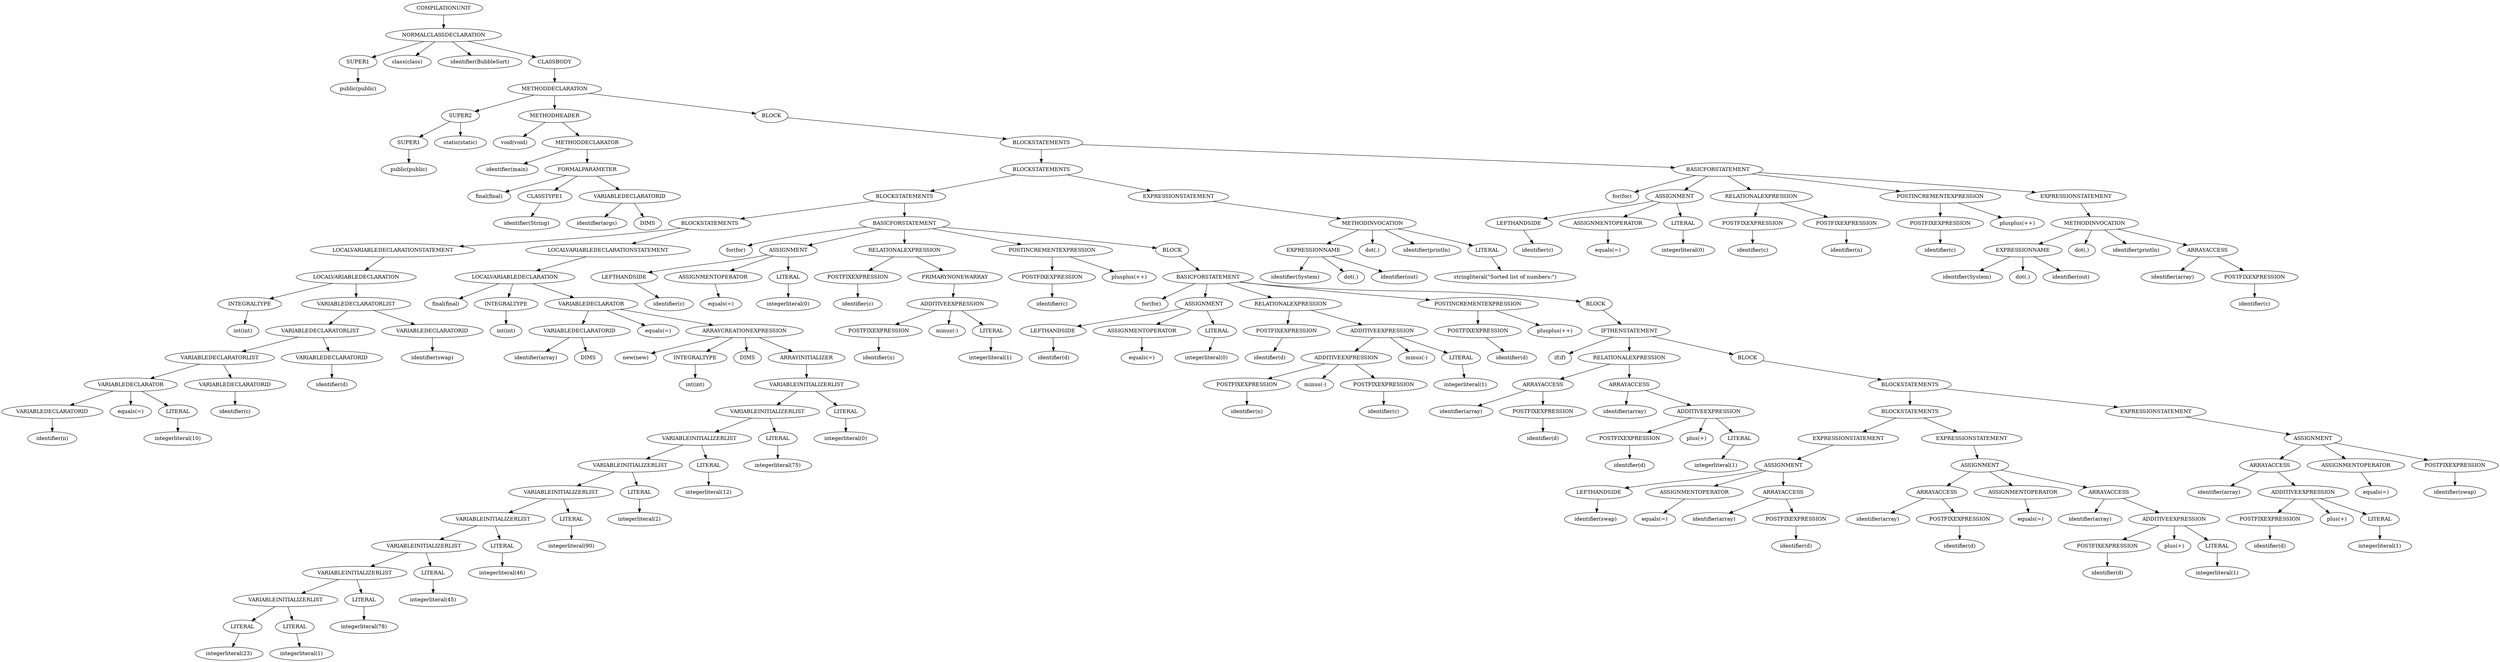 digraph ASTVisual {
 ordering = out ;
10 [ label="SUPER1"]
20 [ label="public(public)"]
30 [ label="SUPER1"]
40 [ label="public(public)"]
50 [ label="SUPER2"]
60 [ label="static(static)"]
70 [ label="CLASSTYPE1"]
80 [ label="identifier(String)"]
90 [ label="DIMS"]
100 [ label="VARIABLEDECLARATORID"]
110 [ label="identifier(args)"]
120 [ label="FORMALPARAMETER"]
130 [ label="final(final)"]
140 [ label="METHODDECLARATOR"]
150 [ label="identifier(main)"]
160 [ label="METHODHEADER"]
170 [ label="void(void)"]
180 [ label="INTEGRALTYPE"]
190 [ label="int(int)"]
200 [ label="VARIABLEDECLARATORID"]
210 [ label="identifier(n)"]
220 [ label="LITERAL"]
230 [ label="integerliteral(10)"]
240 [ label="VARIABLEDECLARATOR"]
250 [ label="equals(=)"]
260 [ label="VARIABLEDECLARATORID"]
270 [ label="identifier(c)"]
280 [ label="VARIABLEDECLARATORLIST"]
290 [ label="VARIABLEDECLARATORID"]
300 [ label="identifier(d)"]
310 [ label="VARIABLEDECLARATORLIST"]
320 [ label="VARIABLEDECLARATORID"]
330 [ label="identifier(swap)"]
340 [ label="VARIABLEDECLARATORLIST"]
350 [ label="LOCALVARIABLEDECLARATION"]
360 [ label="LOCALVARIABLEDECLARATIONSTATEMENT"]
370 [ label="INTEGRALTYPE"]
380 [ label="int(int)"]
390 [ label="DIMS"]
400 [ label="VARIABLEDECLARATORID"]
410 [ label="identifier(array)"]
420 [ label="INTEGRALTYPE"]
430 [ label="int(int)"]
440 [ label="DIMS"]
450 [ label="LITERAL"]
460 [ label="integerliteral(23)"]
470 [ label="LITERAL"]
480 [ label="integerliteral(1)"]
490 [ label="VARIABLEINITIALIZERLIST"]
500 [ label="LITERAL"]
510 [ label="integerliteral(78)"]
520 [ label="VARIABLEINITIALIZERLIST"]
530 [ label="LITERAL"]
540 [ label="integerliteral(45)"]
550 [ label="VARIABLEINITIALIZERLIST"]
560 [ label="LITERAL"]
570 [ label="integerliteral(46)"]
580 [ label="VARIABLEINITIALIZERLIST"]
590 [ label="LITERAL"]
600 [ label="integerliteral(90)"]
610 [ label="VARIABLEINITIALIZERLIST"]
620 [ label="LITERAL"]
630 [ label="integerliteral(2)"]
640 [ label="VARIABLEINITIALIZERLIST"]
650 [ label="LITERAL"]
660 [ label="integerliteral(12)"]
670 [ label="VARIABLEINITIALIZERLIST"]
680 [ label="LITERAL"]
690 [ label="integerliteral(75)"]
700 [ label="VARIABLEINITIALIZERLIST"]
710 [ label="LITERAL"]
720 [ label="integerliteral(0)"]
730 [ label="VARIABLEINITIALIZERLIST"]
740 [ label="ARRAYINITIALIZER"]
750 [ label="ARRAYCREATIONEXPRESSION"]
760 [ label="new(new)"]
770 [ label="VARIABLEDECLARATOR"]
780 [ label="equals(=)"]
790 [ label="LOCALVARIABLEDECLARATION"]
800 [ label="final(final)"]
810 [ label="LOCALVARIABLEDECLARATIONSTATEMENT"]
820 [ label="BLOCKSTATEMENTS"]
830 [ label="LEFTHANDSIDE"]
840 [ label="identifier(c)"]
850 [ label="ASSIGNMENTOPERATOR"]
860 [ label="equals(=)"]
870 [ label="LITERAL"]
880 [ label="integerliteral(0)"]
890 [ label="ASSIGNMENT"]
900 [ label="POSTFIXEXPRESSION"]
910 [ label="identifier(c)"]
920 [ label="POSTFIXEXPRESSION"]
930 [ label="identifier(n)"]
940 [ label="LITERAL"]
950 [ label="integerliteral(1)"]
960 [ label="ADDITIVEEXPRESSION"]
970 [ label="minus(-)"]
980 [ label="PRIMARYNONEWARRAY"]
990 [ label="RELATIONALEXPRESSION"]
1000 [ label="POSTFIXEXPRESSION"]
1010 [ label="identifier(c)"]
1020 [ label="POSTINCREMENTEXPRESSION"]
1030 [ label="plusplus(++)"]
1040 [ label="LEFTHANDSIDE"]
1050 [ label="identifier(d)"]
1060 [ label="ASSIGNMENTOPERATOR"]
1070 [ label="equals(=)"]
1080 [ label="LITERAL"]
1090 [ label="integerliteral(0)"]
1100 [ label="ASSIGNMENT"]
1110 [ label="POSTFIXEXPRESSION"]
1120 [ label="identifier(d)"]
1130 [ label="POSTFIXEXPRESSION"]
1140 [ label="identifier(n)"]
1150 [ label="POSTFIXEXPRESSION"]
1160 [ label="identifier(c)"]
1170 [ label="ADDITIVEEXPRESSION"]
1180 [ label="minus(-)"]
1190 [ label="LITERAL"]
1200 [ label="integerliteral(1)"]
1210 [ label="ADDITIVEEXPRESSION"]
1220 [ label="minus(-)"]
1230 [ label="RELATIONALEXPRESSION"]
1240 [ label="POSTFIXEXPRESSION"]
1250 [ label="identifier(d)"]
1260 [ label="POSTINCREMENTEXPRESSION"]
1270 [ label="plusplus(++)"]
1280 [ label="POSTFIXEXPRESSION"]
1290 [ label="identifier(d)"]
1300 [ label="ARRAYACCESS"]
1310 [ label="identifier(array)"]
1320 [ label="POSTFIXEXPRESSION"]
1330 [ label="identifier(d)"]
1340 [ label="LITERAL"]
1350 [ label="integerliteral(1)"]
1360 [ label="ADDITIVEEXPRESSION"]
1370 [ label="plus(+)"]
1380 [ label="ARRAYACCESS"]
1390 [ label="identifier(array)"]
1400 [ label="RELATIONALEXPRESSION"]
1410 [ label="LEFTHANDSIDE"]
1420 [ label="identifier(swap)"]
1430 [ label="ASSIGNMENTOPERATOR"]
1440 [ label="equals(=)"]
1450 [ label="POSTFIXEXPRESSION"]
1460 [ label="identifier(d)"]
1470 [ label="ARRAYACCESS"]
1480 [ label="identifier(array)"]
1490 [ label="ASSIGNMENT"]
1500 [ label="EXPRESSIONSTATEMENT"]
1510 [ label="POSTFIXEXPRESSION"]
1520 [ label="identifier(d)"]
1530 [ label="ARRAYACCESS"]
1540 [ label="identifier(array)"]
1550 [ label="ASSIGNMENTOPERATOR"]
1560 [ label="equals(=)"]
1570 [ label="POSTFIXEXPRESSION"]
1580 [ label="identifier(d)"]
1590 [ label="LITERAL"]
1600 [ label="integerliteral(1)"]
1610 [ label="ADDITIVEEXPRESSION"]
1620 [ label="plus(+)"]
1630 [ label="ARRAYACCESS"]
1640 [ label="identifier(array)"]
1650 [ label="ASSIGNMENT"]
1660 [ label="EXPRESSIONSTATEMENT"]
1670 [ label="BLOCKSTATEMENTS"]
1680 [ label="POSTFIXEXPRESSION"]
1690 [ label="identifier(d)"]
1700 [ label="LITERAL"]
1710 [ label="integerliteral(1)"]
1720 [ label="ADDITIVEEXPRESSION"]
1730 [ label="plus(+)"]
1740 [ label="ARRAYACCESS"]
1750 [ label="identifier(array)"]
1760 [ label="ASSIGNMENTOPERATOR"]
1770 [ label="equals(=)"]
1780 [ label="POSTFIXEXPRESSION"]
1790 [ label="identifier(swap)"]
1800 [ label="ASSIGNMENT"]
1810 [ label="EXPRESSIONSTATEMENT"]
1820 [ label="BLOCKSTATEMENTS"]
1830 [ label="BLOCK"]
1840 [ label="IFTHENSTATEMENT"]
1850 [ label="if(if)"]
1860 [ label="BLOCK"]
1870 [ label="BASICFORSTATEMENT"]
1880 [ label="for(for)"]
1890 [ label="BLOCK"]
1900 [ label="BASICFORSTATEMENT"]
1910 [ label="for(for)"]
1920 [ label="BLOCKSTATEMENTS"]
1930 [ label="EXPRESSIONNAME"]
1940 [ label="identifier(System)"]
1950 [ label="dot(.)"]
1960 [ label="identifier(out)"]
1970 [ label="LITERAL"]
1980 [ label="stringliteral(\"Sorted list of numbers:\")"]
1990 [ label="METHODINVOCATION"]
2000 [ label="dot(.)"]
2010 [ label="identifier(println)"]
2020 [ label="EXPRESSIONSTATEMENT"]
2030 [ label="BLOCKSTATEMENTS"]
2040 [ label="LEFTHANDSIDE"]
2050 [ label="identifier(c)"]
2060 [ label="ASSIGNMENTOPERATOR"]
2070 [ label="equals(=)"]
2080 [ label="LITERAL"]
2090 [ label="integerliteral(0)"]
2100 [ label="ASSIGNMENT"]
2110 [ label="POSTFIXEXPRESSION"]
2120 [ label="identifier(c)"]
2130 [ label="POSTFIXEXPRESSION"]
2140 [ label="identifier(n)"]
2150 [ label="RELATIONALEXPRESSION"]
2160 [ label="POSTFIXEXPRESSION"]
2170 [ label="identifier(c)"]
2180 [ label="POSTINCREMENTEXPRESSION"]
2190 [ label="plusplus(++)"]
2200 [ label="EXPRESSIONNAME"]
2210 [ label="identifier(System)"]
2220 [ label="dot(.)"]
2230 [ label="identifier(out)"]
2240 [ label="POSTFIXEXPRESSION"]
2250 [ label="identifier(c)"]
2260 [ label="ARRAYACCESS"]
2270 [ label="identifier(array)"]
2280 [ label="METHODINVOCATION"]
2290 [ label="dot(.)"]
2300 [ label="identifier(println)"]
2310 [ label="EXPRESSIONSTATEMENT"]
2320 [ label="BASICFORSTATEMENT"]
2330 [ label="for(for)"]
2340 [ label="BLOCKSTATEMENTS"]
2350 [ label="BLOCK"]
2360 [ label="METHODDECLARATION"]
2370 [ label="CLASSBODY"]
2380 [ label="NORMALCLASSDECLARATION"]
2390 [ label="class(class)"]
2400 [ label="identifier(BubbleSort)"]
2410 [ label="COMPILATIONUNIT"]
10 -> 20[ label=""]
30 -> 40[ label=""]
50 -> 30[ label=""]
50 -> 60[ label=""]
70 -> 80[ label=""]
100 -> 110[ label=""]
100 -> 90[ label=""]
120 -> 130[ label=""]
120 -> 70[ label=""]
120 -> 100[ label=""]
140 -> 150[ label=""]
140 -> 120[ label=""]
160 -> 170[ label=""]
160 -> 140[ label=""]
180 -> 190[ label=""]
200 -> 210[ label=""]
220 -> 230[ label=""]
240 -> 200[ label=""]
240 -> 250[ label=""]
240 -> 220[ label=""]
260 -> 270[ label=""]
280 -> 240[ label=""]
280 -> 260[ label=""]
290 -> 300[ label=""]
310 -> 280[ label=""]
310 -> 290[ label=""]
320 -> 330[ label=""]
340 -> 310[ label=""]
340 -> 320[ label=""]
350 -> 180[ label=""]
350 -> 340[ label=""]
360 -> 350[ label=""]
370 -> 380[ label=""]
400 -> 410[ label=""]
400 -> 390[ label=""]
420 -> 430[ label=""]
450 -> 460[ label=""]
470 -> 480[ label=""]
490 -> 450[ label=""]
490 -> 470[ label=""]
500 -> 510[ label=""]
520 -> 490[ label=""]
520 -> 500[ label=""]
530 -> 540[ label=""]
550 -> 520[ label=""]
550 -> 530[ label=""]
560 -> 570[ label=""]
580 -> 550[ label=""]
580 -> 560[ label=""]
590 -> 600[ label=""]
610 -> 580[ label=""]
610 -> 590[ label=""]
620 -> 630[ label=""]
640 -> 610[ label=""]
640 -> 620[ label=""]
650 -> 660[ label=""]
670 -> 640[ label=""]
670 -> 650[ label=""]
680 -> 690[ label=""]
700 -> 670[ label=""]
700 -> 680[ label=""]
710 -> 720[ label=""]
730 -> 700[ label=""]
730 -> 710[ label=""]
740 -> 730[ label=""]
750 -> 760[ label=""]
750 -> 420[ label=""]
750 -> 440[ label=""]
750 -> 740[ label=""]
770 -> 400[ label=""]
770 -> 780[ label=""]
770 -> 750[ label=""]
790 -> 800[ label=""]
790 -> 370[ label=""]
790 -> 770[ label=""]
810 -> 790[ label=""]
820 -> 360[ label=""]
820 -> 810[ label=""]
830 -> 840[ label=""]
850 -> 860[ label=""]
870 -> 880[ label=""]
890 -> 830[ label=""]
890 -> 850[ label=""]
890 -> 870[ label=""]
900 -> 910[ label=""]
920 -> 930[ label=""]
940 -> 950[ label=""]
960 -> 920[ label=""]
960 -> 970[ label=""]
960 -> 940[ label=""]
980 -> 960[ label=""]
990 -> 900[ label=""]
990 -> 980[ label=""]
1000 -> 1010[ label=""]
1020 -> 1000[ label=""]
1020 -> 1030[ label=""]
1040 -> 1050[ label=""]
1060 -> 1070[ label=""]
1080 -> 1090[ label=""]
1100 -> 1040[ label=""]
1100 -> 1060[ label=""]
1100 -> 1080[ label=""]
1110 -> 1120[ label=""]
1130 -> 1140[ label=""]
1150 -> 1160[ label=""]
1170 -> 1130[ label=""]
1170 -> 1180[ label=""]
1170 -> 1150[ label=""]
1190 -> 1200[ label=""]
1210 -> 1170[ label=""]
1210 -> 1220[ label=""]
1210 -> 1190[ label=""]
1230 -> 1110[ label=""]
1230 -> 1210[ label=""]
1240 -> 1250[ label=""]
1260 -> 1240[ label=""]
1260 -> 1270[ label=""]
1280 -> 1290[ label=""]
1300 -> 1310[ label=""]
1300 -> 1280[ label=""]
1320 -> 1330[ label=""]
1340 -> 1350[ label=""]
1360 -> 1320[ label=""]
1360 -> 1370[ label=""]
1360 -> 1340[ label=""]
1380 -> 1390[ label=""]
1380 -> 1360[ label=""]
1400 -> 1300[ label=""]
1400 -> 1380[ label=""]
1410 -> 1420[ label=""]
1430 -> 1440[ label=""]
1450 -> 1460[ label=""]
1470 -> 1480[ label=""]
1470 -> 1450[ label=""]
1490 -> 1410[ label=""]
1490 -> 1430[ label=""]
1490 -> 1470[ label=""]
1500 -> 1490[ label=""]
1510 -> 1520[ label=""]
1530 -> 1540[ label=""]
1530 -> 1510[ label=""]
1550 -> 1560[ label=""]
1570 -> 1580[ label=""]
1590 -> 1600[ label=""]
1610 -> 1570[ label=""]
1610 -> 1620[ label=""]
1610 -> 1590[ label=""]
1630 -> 1640[ label=""]
1630 -> 1610[ label=""]
1650 -> 1530[ label=""]
1650 -> 1550[ label=""]
1650 -> 1630[ label=""]
1660 -> 1650[ label=""]
1670 -> 1500[ label=""]
1670 -> 1660[ label=""]
1680 -> 1690[ label=""]
1700 -> 1710[ label=""]
1720 -> 1680[ label=""]
1720 -> 1730[ label=""]
1720 -> 1700[ label=""]
1740 -> 1750[ label=""]
1740 -> 1720[ label=""]
1760 -> 1770[ label=""]
1780 -> 1790[ label=""]
1800 -> 1740[ label=""]
1800 -> 1760[ label=""]
1800 -> 1780[ label=""]
1810 -> 1800[ label=""]
1820 -> 1670[ label=""]
1820 -> 1810[ label=""]
1830 -> 1820[ label=""]
1840 -> 1850[ label=""]
1840 -> 1400[ label=""]
1840 -> 1830[ label=""]
1860 -> 1840[ label=""]
1870 -> 1880[ label=""]
1870 -> 1100[ label=""]
1870 -> 1230[ label=""]
1870 -> 1260[ label=""]
1870 -> 1860[ label=""]
1890 -> 1870[ label=""]
1900 -> 1910[ label=""]
1900 -> 890[ label=""]
1900 -> 990[ label=""]
1900 -> 1020[ label=""]
1900 -> 1890[ label=""]
1920 -> 820[ label=""]
1920 -> 1900[ label=""]
1930 -> 1940[ label=""]
1930 -> 1950[ label=""]
1930 -> 1960[ label=""]
1970 -> 1980[ label=""]
1990 -> 1930[ label=""]
1990 -> 2000[ label=""]
1990 -> 2010[ label=""]
1990 -> 1970[ label=""]
2020 -> 1990[ label=""]
2030 -> 1920[ label=""]
2030 -> 2020[ label=""]
2040 -> 2050[ label=""]
2060 -> 2070[ label=""]
2080 -> 2090[ label=""]
2100 -> 2040[ label=""]
2100 -> 2060[ label=""]
2100 -> 2080[ label=""]
2110 -> 2120[ label=""]
2130 -> 2140[ label=""]
2150 -> 2110[ label=""]
2150 -> 2130[ label=""]
2160 -> 2170[ label=""]
2180 -> 2160[ label=""]
2180 -> 2190[ label=""]
2200 -> 2210[ label=""]
2200 -> 2220[ label=""]
2200 -> 2230[ label=""]
2240 -> 2250[ label=""]
2260 -> 2270[ label=""]
2260 -> 2240[ label=""]
2280 -> 2200[ label=""]
2280 -> 2290[ label=""]
2280 -> 2300[ label=""]
2280 -> 2260[ label=""]
2310 -> 2280[ label=""]
2320 -> 2330[ label=""]
2320 -> 2100[ label=""]
2320 -> 2150[ label=""]
2320 -> 2180[ label=""]
2320 -> 2310[ label=""]
2340 -> 2030[ label=""]
2340 -> 2320[ label=""]
2350 -> 2340[ label=""]
2360 -> 50[ label=""]
2360 -> 160[ label=""]
2360 -> 2350[ label=""]
2370 -> 2360[ label=""]
2380 -> 10[ label=""]
2380 -> 2390[ label=""]
2380 -> 2400[ label=""]
2380 -> 2370[ label=""]
2410 -> 2380[ label=""]
  }
